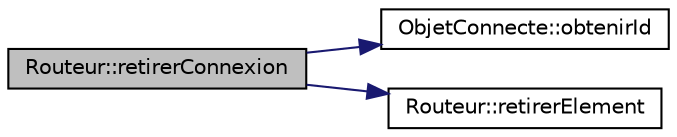 digraph "Routeur::retirerConnexion"
{
  bgcolor="transparent";
  edge [fontname="Helvetica",fontsize="10",labelfontname="Helvetica",labelfontsize="10"];
  node [fontname="Helvetica",fontsize="10",shape=record];
  rankdir="LR";
  Node1 [label="Routeur::retirerConnexion",height=0.2,width=0.4,color="black", fillcolor="grey75", style="filled", fontcolor="black"];
  Node1 -> Node2 [color="midnightblue",fontsize="10",style="solid",fontname="Helvetica"];
  Node2 [label="ObjetConnecte::obtenirId",height=0.2,width=0.4,color="black",URL="$class_objet_connecte.html#a16e824398e1006a9a58235285607d804",tooltip="Accède à la variable id. "];
  Node1 -> Node3 [color="midnightblue",fontsize="10",style="solid",fontname="Helvetica"];
  Node3 [label="Routeur::retirerElement",height=0.2,width=0.4,color="black",URL="$class_routeur.html#aeb0d83323c95ce835f6eecbee8f1609e",tooltip="Retire le cellulaire de la liste  it L&#39;itérateur qui pointe sur le cellulaire à retirer it NE DOIT PA..."];
}
